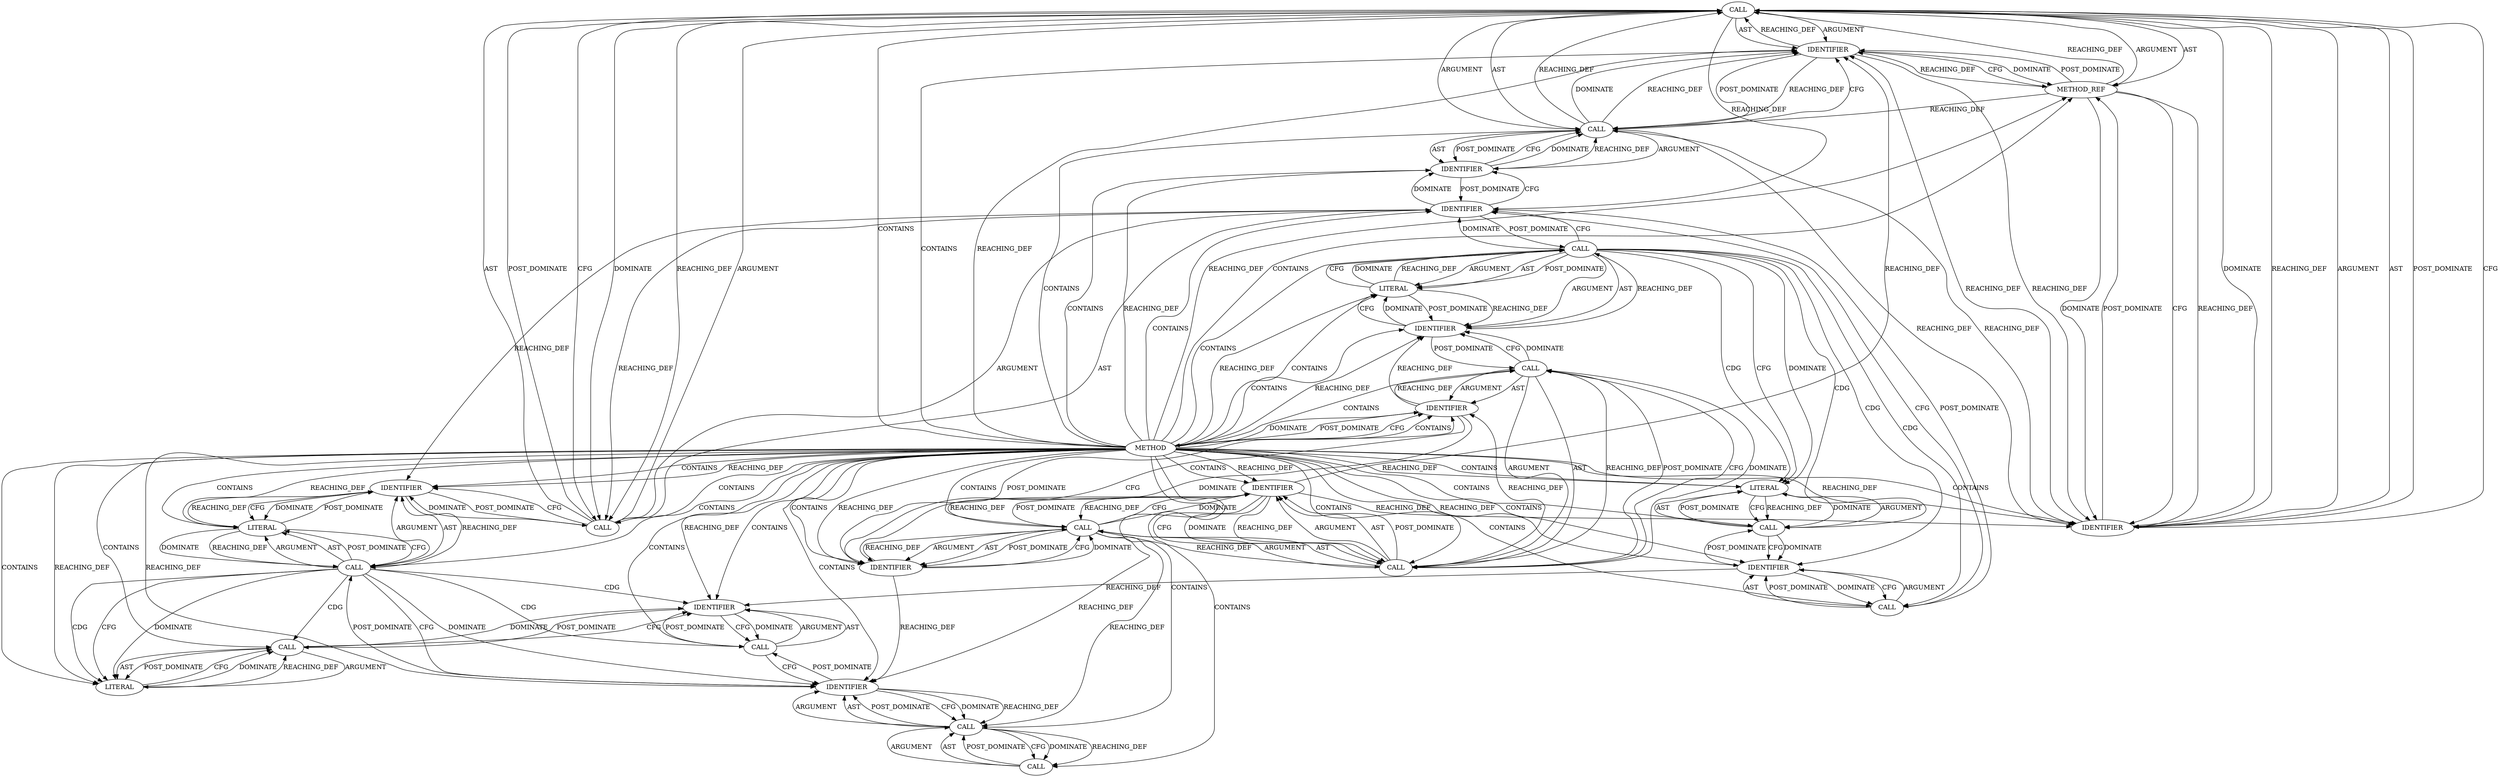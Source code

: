 digraph {
  30064771082[label=CALL ARGUMENT_INDEX="2" CODE="pthread_create(&a_thread, NULL, thread_function, NULL)" COLUMN_NUMBER="11" DISPATCH_TYPE="STATIC_DISPATCH" LINE_NUMBER="26" METHOD_FULL_NAME="pthread_create" NAME="pthread_create" ORDER="2" SIGNATURE="" TYPE_FULL_NAME="ANY"]
  68719476747[label=IDENTIFIER ARGUMENT_INDEX="1" CODE="EXIT_FAILURE" COLUMN_NUMBER="14" LINE_NUMBER="30" NAME="EXIT_FAILURE" ORDER="1" TYPE_FULL_NAME="ANY"]
  68719476739[label=IDENTIFIER ARGUMENT_INDEX="2" CODE="NULL" COLUMN_NUMBER="43" LINE_NUMBER="19" NAME="NULL" ORDER="2" TYPE_FULL_NAME="ANY"]
  68719476748[label=IDENTIFIER ARGUMENT_INDEX="1" CODE="work_mutex" COLUMN_NUMBER="25" LINE_NUMBER="33" NAME="work_mutex" ORDER="1" TYPE_FULL_NAME="pthread_mutex_t"]
  30064771088[label=CALL ARGUMENT_INDEX="1" CODE="&work_mutex" COLUMN_NUMBER="24" DISPATCH_TYPE="STATIC_DISPATCH" LINE_NUMBER="33" METHOD_FULL_NAME="<operator>.addressOf" NAME="<operator>.addressOf" ORDER="1" SIGNATURE="" TYPE_FULL_NAME="ANY"]
  90194313218[label=LITERAL ARGUMENT_INDEX="2" CODE="0" COLUMN_NUMBER="16" LINE_NUMBER="20" ORDER="2" TYPE_FULL_NAME="int"]
  30064771079[label=CALL ARGUMENT_INDEX="-1" CODE="perror(" COLUMN_NUMBER="9" DISPATCH_TYPE="STATIC_DISPATCH" LINE_NUMBER="22" METHOD_FULL_NAME="perror" NAME="perror" ORDER="1" SIGNATURE="" TYPE_FULL_NAME="ANY"]
  30064771075[label=CALL ARGUMENT_INDEX="-1" CODE="res = pthread_mutex_init(&work_mutex, NULL)" COLUMN_NUMBER="5" DISPATCH_TYPE="STATIC_DISPATCH" LINE_NUMBER="19" METHOD_FULL_NAME="<operator>.assignment" NAME="<operator>.assignment" ORDER="4" SIGNATURE="" TYPE_FULL_NAME="ANY"]
  30064771085[label=CALL ARGUMENT_INDEX="-1" CODE="perror(" COLUMN_NUMBER="9" DISPATCH_TYPE="STATIC_DISPATCH" LINE_NUMBER="29" METHOD_FULL_NAME="perror" NAME="perror" ORDER="1" SIGNATURE="" TYPE_FULL_NAME="ANY"]
  68719476744[label=IDENTIFIER ARGUMENT_INDEX="2" CODE="NULL" COLUMN_NUMBER="37" LINE_NUMBER="26" NAME="NULL" ORDER="2" TYPE_FULL_NAME="ANY"]
  68719476745[label=IDENTIFIER ARGUMENT_INDEX="4" CODE="NULL" COLUMN_NUMBER="60" LINE_NUMBER="26" NAME="NULL" ORDER="4" TYPE_FULL_NAME="ANY"]
  30064771083[label=CALL ARGUMENT_INDEX="1" CODE="&a_thread" COLUMN_NUMBER="26" DISPATCH_TYPE="STATIC_DISPATCH" LINE_NUMBER="26" METHOD_FULL_NAME="<operator>.addressOf" NAME="<operator>.addressOf" ORDER="1" SIGNATURE="" TYPE_FULL_NAME="ANY"]
  68719476746[label=IDENTIFIER ARGUMENT_INDEX="1" CODE="res" COLUMN_NUMBER="9" LINE_NUMBER="27" NAME="res" ORDER="1" TYPE_FULL_NAME="int"]
  68719476740[label=IDENTIFIER ARGUMENT_INDEX="1" CODE="res" COLUMN_NUMBER="9" LINE_NUMBER="20" NAME="res" ORDER="1" TYPE_FULL_NAME="int"]
  68719476742[label=IDENTIFIER ARGUMENT_INDEX="1" CODE="res" COLUMN_NUMBER="5" LINE_NUMBER="26" NAME="res" ORDER="1" TYPE_FULL_NAME="int"]
  30064771087[label=CALL ARGUMENT_INDEX="-1" CODE="pthread_mutex_lock(&work_mutex)" COLUMN_NUMBER="5" DISPATCH_TYPE="STATIC_DISPATCH" LINE_NUMBER="33" METHOD_FULL_NAME="pthread_mutex_lock" NAME="pthread_mutex_lock" ORDER="8" SIGNATURE="" TYPE_FULL_NAME="ANY"]
  90194313220[label=LITERAL ARGUMENT_INDEX="2" CODE="0" COLUMN_NUMBER="16" LINE_NUMBER="27" ORDER="2" TYPE_FULL_NAME="int"]
  30064771084[label=CALL ARGUMENT_INDEX="-1" CODE="res != 0" COLUMN_NUMBER="9" DISPATCH_TYPE="STATIC_DISPATCH" LINE_NUMBER="27" METHOD_FULL_NAME="<operator>.notEquals" NAME="<operator>.notEquals" ORDER="1" SIGNATURE="" TYPE_FULL_NAME="ANY"]
  90194313221[label=LITERAL ARGUMENT_INDEX="1" CODE="" COLUMN_NUMBER="16" LINE_NUMBER="29" ORDER="1" TYPE_FULL_NAME="char*"]
  30064771081[label=CALL ARGUMENT_INDEX="-1" CODE="res = pthread_create(&a_thread, NULL, thread_function, NULL)" COLUMN_NUMBER="5" DISPATCH_TYPE="STATIC_DISPATCH" LINE_NUMBER="26" METHOD_FULL_NAME="<operator>.assignment" NAME="<operator>.assignment" ORDER="6" SIGNATURE="" TYPE_FULL_NAME="ANY"]
  30064771086[label=CALL ARGUMENT_INDEX="-1" CODE="exit(EXIT_FAILURE)" COLUMN_NUMBER="9" DISPATCH_TYPE="STATIC_DISPATCH" LINE_NUMBER="30" METHOD_FULL_NAME="exit" NAME="exit" ORDER="2" SIGNATURE="" TYPE_FULL_NAME="ANY"]
  30064771076[label=CALL ARGUMENT_INDEX="2" CODE="pthread_mutex_init(&work_mutex, NULL)" COLUMN_NUMBER="11" DISPATCH_TYPE="STATIC_DISPATCH" LINE_NUMBER="19" METHOD_FULL_NAME="pthread_mutex_init" NAME="pthread_mutex_init" ORDER="2" SIGNATURE="" TYPE_FULL_NAME="ANY"]
  30064771078[label=CALL ARGUMENT_INDEX="-1" CODE="res != 0" COLUMN_NUMBER="9" DISPATCH_TYPE="STATIC_DISPATCH" LINE_NUMBER="20" METHOD_FULL_NAME="<operator>.notEquals" NAME="<operator>.notEquals" ORDER="1" SIGNATURE="" TYPE_FULL_NAME="ANY"]
  30064771077[label=CALL ARGUMENT_INDEX="1" CODE="&work_mutex" COLUMN_NUMBER="30" DISPATCH_TYPE="STATIC_DISPATCH" LINE_NUMBER="19" METHOD_FULL_NAME="<operator>.addressOf" NAME="<operator>.addressOf" ORDER="1" SIGNATURE="" TYPE_FULL_NAME="ANY"]
  124554051584[label=METHOD_REF ARGUMENT_INDEX="3" CODE="thread_function" COLUMN_NUMBER="43" LINE_NUMBER="26" METHOD_FULL_NAME="thread_function" ORDER="3" TYPE_FULL_NAME="void*"]
  68719476737[label=IDENTIFIER ARGUMENT_INDEX="1" CODE="res" COLUMN_NUMBER="5" LINE_NUMBER="19" NAME="res" ORDER="1" TYPE_FULL_NAME="int"]
  68719476738[label=IDENTIFIER ARGUMENT_INDEX="1" CODE="work_mutex" COLUMN_NUMBER="31" LINE_NUMBER="19" NAME="work_mutex" ORDER="1" TYPE_FULL_NAME="pthread_mutex_t"]
  111669149697[label=METHOD AST_PARENT_FULL_NAME="mutexex.c:<global>" AST_PARENT_TYPE="TYPE_DECL" CODE="int main()
{
    int res;
    pthread_t a_thread;
    void *thread_result;
    res = pthread_mutex_init(&work_mutex, NULL);
    if (res != 0)
    {
        perror("]
  68719476743[label=IDENTIFIER ARGUMENT_INDEX="1" CODE="a_thread" COLUMN_NUMBER="27" LINE_NUMBER="26" NAME="a_thread" ORDER="1" TYPE_FULL_NAME="pthread_t"]
  30064771080[label=CALL ARGUMENT_INDEX="-1" CODE="exit(EXIT_FAILURE)" COLUMN_NUMBER="9" DISPATCH_TYPE="STATIC_DISPATCH" LINE_NUMBER="23" METHOD_FULL_NAME="exit" NAME="exit" ORDER="2" SIGNATURE="" TYPE_FULL_NAME="ANY"]
  68719476741[label=IDENTIFIER ARGUMENT_INDEX="1" CODE="EXIT_FAILURE" COLUMN_NUMBER="14" LINE_NUMBER="23" NAME="EXIT_FAILURE" ORDER="1" TYPE_FULL_NAME="ANY"]
  90194313219[label=LITERAL ARGUMENT_INDEX="1" CODE="" COLUMN_NUMBER="16" LINE_NUMBER="22" ORDER="1" TYPE_FULL_NAME="char*"]
  30064771075 -> 68719476737 [label=ARGUMENT ]
  30064771075 -> 30064771076 [label=ARGUMENT ]
  30064771075 -> 68719476737 [label=AST ]
  30064771075 -> 30064771076 [label=AST ]
  30064771075 -> 68719476740 [label=CFG ]
  30064771075 -> 68719476740 [label=DOMINATE ]
  30064771075 -> 30064771076 [label=POST_DOMINATE ]
  30064771076 -> 30064771077 [label=ARGUMENT ]
  30064771076 -> 68719476739 [label=ARGUMENT ]
  30064771076 -> 30064771077 [label=AST ]
  30064771076 -> 68719476739 [label=AST ]
  30064771076 -> 30064771075 [label=CFG ]
  30064771076 -> 30064771075 [label=DOMINATE ]
  30064771076 -> 68719476739 [label=POST_DOMINATE ]
  30064771076 -> 68719476737 [label=REACHING_DEF property="pthread_mutex_init(&work_mutex, NULL)"]
  30064771076 -> 30064771075 [label=REACHING_DEF property="pthread_mutex_init(&work_mutex, NULL)"]
  30064771077 -> 68719476738 [label=ARGUMENT ]
  30064771077 -> 68719476738 [label=AST ]
  30064771077 -> 68719476739 [label=CFG ]
  30064771077 -> 68719476739 [label=DOMINATE ]
  30064771077 -> 68719476738 [label=POST_DOMINATE ]
  30064771077 -> 68719476739 [label=REACHING_DEF property="&work_mutex"]
  30064771077 -> 30064771076 [label=REACHING_DEF property="&work_mutex"]
  30064771077 -> 68719476748 [label=REACHING_DEF property="&work_mutex"]
  30064771077 -> 30064771088 [label=REACHING_DEF property="&work_mutex"]
  30064771078 -> 68719476740 [label=ARGUMENT ]
  30064771078 -> 90194313218 [label=ARGUMENT ]
  30064771078 -> 68719476740 [label=AST ]
  30064771078 -> 90194313218 [label=AST ]
  30064771078 -> 30064771080 [label=CDG ]
  30064771078 -> 30064771079 [label=CDG ]
  30064771078 -> 90194313219 [label=CDG ]
  30064771078 -> 68719476741 [label=CDG ]
  30064771078 -> 90194313219 [label=CFG ]
  30064771078 -> 68719476742 [label=CFG ]
  30064771078 -> 68719476742 [label=DOMINATE ]
  30064771078 -> 90194313219 [label=DOMINATE ]
  30064771078 -> 90194313218 [label=POST_DOMINATE ]
  30064771079 -> 90194313219 [label=ARGUMENT ]
  30064771079 -> 90194313219 [label=AST ]
  30064771079 -> 68719476741 [label=CFG ]
  30064771079 -> 68719476741 [label=DOMINATE ]
  30064771079 -> 90194313219 [label=POST_DOMINATE ]
  30064771080 -> 68719476741 [label=ARGUMENT ]
  30064771080 -> 68719476741 [label=AST ]
  30064771080 -> 68719476742 [label=CFG ]
  30064771080 -> 68719476741 [label=POST_DOMINATE ]
  30064771081 -> 68719476742 [label=ARGUMENT ]
  30064771081 -> 30064771082 [label=ARGUMENT ]
  30064771081 -> 68719476742 [label=AST ]
  30064771081 -> 30064771082 [label=AST ]
  30064771081 -> 68719476746 [label=CFG ]
  30064771081 -> 68719476746 [label=DOMINATE ]
  30064771081 -> 30064771082 [label=POST_DOMINATE ]
  30064771082 -> 30064771083 [label=ARGUMENT ]
  30064771082 -> 68719476744 [label=ARGUMENT ]
  30064771082 -> 124554051584 [label=ARGUMENT ]
  30064771082 -> 68719476745 [label=ARGUMENT ]
  30064771082 -> 30064771083 [label=AST ]
  30064771082 -> 68719476744 [label=AST ]
  30064771082 -> 124554051584 [label=AST ]
  30064771082 -> 68719476745 [label=AST ]
  30064771082 -> 30064771081 [label=CFG ]
  30064771082 -> 30064771081 [label=DOMINATE ]
  30064771082 -> 68719476745 [label=POST_DOMINATE ]
  30064771082 -> 68719476742 [label=REACHING_DEF property="pthread_create(&a_thread, NULL, thread_function, NULL)"]
  30064771082 -> 30064771081 [label=REACHING_DEF property="pthread_create(&a_thread, NULL, thread_function, NULL)"]
  30064771083 -> 68719476743 [label=ARGUMENT ]
  30064771083 -> 68719476743 [label=AST ]
  30064771083 -> 68719476744 [label=CFG ]
  30064771083 -> 68719476744 [label=DOMINATE ]
  30064771083 -> 68719476743 [label=POST_DOMINATE ]
  30064771083 -> 68719476744 [label=REACHING_DEF property="&a_thread"]
  30064771083 -> 68719476745 [label=REACHING_DEF property="&a_thread"]
  30064771083 -> 30064771082 [label=REACHING_DEF property="&a_thread"]
  30064771084 -> 68719476746 [label=ARGUMENT ]
  30064771084 -> 90194313220 [label=ARGUMENT ]
  30064771084 -> 68719476746 [label=AST ]
  30064771084 -> 90194313220 [label=AST ]
  30064771084 -> 30064771086 [label=CDG ]
  30064771084 -> 30064771085 [label=CDG ]
  30064771084 -> 90194313221 [label=CDG ]
  30064771084 -> 68719476747 [label=CDG ]
  30064771084 -> 90194313221 [label=CFG ]
  30064771084 -> 68719476748 [label=CFG ]
  30064771084 -> 68719476748 [label=DOMINATE ]
  30064771084 -> 90194313221 [label=DOMINATE ]
  30064771084 -> 90194313220 [label=POST_DOMINATE ]
  30064771085 -> 90194313221 [label=ARGUMENT ]
  30064771085 -> 90194313221 [label=AST ]
  30064771085 -> 68719476747 [label=CFG ]
  30064771085 -> 68719476747 [label=DOMINATE ]
  30064771085 -> 90194313221 [label=POST_DOMINATE ]
  30064771086 -> 68719476747 [label=ARGUMENT ]
  30064771086 -> 68719476747 [label=AST ]
  30064771086 -> 68719476748 [label=CFG ]
  30064771086 -> 68719476747 [label=POST_DOMINATE ]
  30064771087 -> 30064771088 [label=ARGUMENT ]
  30064771087 -> 30064771088 [label=AST ]
  30064771087 -> 30064771088 [label=POST_DOMINATE ]
  30064771088 -> 68719476748 [label=ARGUMENT ]
  30064771088 -> 68719476748 [label=AST ]
  30064771088 -> 30064771087 [label=CFG ]
  30064771088 -> 30064771087 [label=DOMINATE ]
  30064771088 -> 68719476748 [label=POST_DOMINATE ]
  30064771088 -> 30064771087 [label=REACHING_DEF property="&work_mutex"]
  68719476737 -> 68719476738 [label=CFG ]
  68719476737 -> 68719476738 [label=DOMINATE ]
  68719476737 -> 111669149697 [label=POST_DOMINATE ]
  68719476737 -> 30064771075 [label=REACHING_DEF property="res"]
  68719476737 -> 68719476740 [label=REACHING_DEF property="res"]
  68719476738 -> 30064771077 [label=CFG ]
  68719476738 -> 30064771077 [label=DOMINATE ]
  68719476738 -> 68719476737 [label=POST_DOMINATE ]
  68719476738 -> 68719476748 [label=REACHING_DEF property="work_mutex"]
  68719476738 -> 30064771077 [label=REACHING_DEF property="work_mutex"]
  68719476739 -> 30064771076 [label=CFG ]
  68719476739 -> 30064771076 [label=DOMINATE ]
  68719476739 -> 30064771077 [label=POST_DOMINATE ]
  68719476739 -> 30064771077 [label=REACHING_DEF property="NULL"]
  68719476739 -> 30064771076 [label=REACHING_DEF property="NULL"]
  68719476739 -> 68719476744 [label=REACHING_DEF property="NULL"]
  68719476739 -> 68719476745 [label=REACHING_DEF property="NULL"]
  68719476740 -> 90194313218 [label=CFG ]
  68719476740 -> 90194313218 [label=DOMINATE ]
  68719476740 -> 30064771075 [label=POST_DOMINATE ]
  68719476740 -> 30064771078 [label=REACHING_DEF property="res"]
  68719476741 -> 30064771080 [label=CFG ]
  68719476741 -> 30064771080 [label=DOMINATE ]
  68719476741 -> 30064771079 [label=POST_DOMINATE ]
  68719476741 -> 68719476747 [label=REACHING_DEF property="EXIT_FAILURE"]
  68719476742 -> 68719476743 [label=CFG ]
  68719476742 -> 68719476743 [label=DOMINATE ]
  68719476742 -> 30064771078 [label=POST_DOMINATE ]
  68719476742 -> 30064771080 [label=POST_DOMINATE ]
  68719476742 -> 68719476746 [label=REACHING_DEF property="res"]
  68719476742 -> 30064771081 [label=REACHING_DEF property="res"]
  68719476743 -> 30064771083 [label=CFG ]
  68719476743 -> 30064771083 [label=DOMINATE ]
  68719476743 -> 68719476742 [label=POST_DOMINATE ]
  68719476743 -> 30064771083 [label=REACHING_DEF property="a_thread"]
  68719476744 -> 124554051584 [label=CFG ]
  68719476744 -> 124554051584 [label=DOMINATE ]
  68719476744 -> 30064771083 [label=POST_DOMINATE ]
  68719476744 -> 30064771083 [label=REACHING_DEF property="NULL"]
  68719476744 -> 68719476745 [label=REACHING_DEF property="NULL"]
  68719476744 -> 30064771082 [label=REACHING_DEF property="NULL"]
  68719476745 -> 30064771082 [label=CFG ]
  68719476745 -> 30064771082 [label=DOMINATE ]
  68719476745 -> 124554051584 [label=POST_DOMINATE ]
  68719476745 -> 30064771083 [label=REACHING_DEF property="NULL"]
  68719476745 -> 68719476744 [label=REACHING_DEF property="NULL"]
  68719476745 -> 30064771082 [label=REACHING_DEF property="NULL"]
  68719476746 -> 90194313220 [label=CFG ]
  68719476746 -> 90194313220 [label=DOMINATE ]
  68719476746 -> 30064771081 [label=POST_DOMINATE ]
  68719476746 -> 30064771084 [label=REACHING_DEF property="res"]
  68719476747 -> 30064771086 [label=CFG ]
  68719476747 -> 30064771086 [label=DOMINATE ]
  68719476747 -> 30064771085 [label=POST_DOMINATE ]
  68719476748 -> 30064771088 [label=CFG ]
  68719476748 -> 30064771088 [label=DOMINATE ]
  68719476748 -> 30064771084 [label=POST_DOMINATE ]
  68719476748 -> 30064771086 [label=POST_DOMINATE ]
  68719476748 -> 30064771088 [label=REACHING_DEF property="work_mutex"]
  90194313218 -> 30064771078 [label=CFG ]
  90194313218 -> 30064771078 [label=DOMINATE ]
  90194313218 -> 68719476740 [label=POST_DOMINATE ]
  90194313218 -> 68719476740 [label=REACHING_DEF property="0"]
  90194313218 -> 30064771078 [label=REACHING_DEF property="0"]
  90194313219 -> 30064771079 [label=CFG ]
  90194313219 -> 30064771079 [label=DOMINATE ]
  90194313219 -> 30064771079 [label=REACHING_DEF property="\"mutex initializatioin failp\\n\""]
  90194313220 -> 30064771084 [label=CFG ]
  90194313220 -> 30064771084 [label=DOMINATE ]
  90194313220 -> 68719476746 [label=POST_DOMINATE ]
  90194313220 -> 68719476746 [label=REACHING_DEF property="0"]
  90194313220 -> 30064771084 [label=REACHING_DEF property="0"]
  90194313221 -> 30064771085 [label=CFG ]
  90194313221 -> 30064771085 [label=DOMINATE ]
  90194313221 -> 30064771085 [label=REACHING_DEF property="\"thread creation failed\\n\""]
  111669149697 -> 68719476737 [label=CFG ]
  111669149697 -> 30064771075 [label=CONTAINS ]
  111669149697 -> 30064771081 [label=CONTAINS ]
  111669149697 -> 30064771087 [label=CONTAINS ]
  111669149697 -> 68719476737 [label=CONTAINS ]
  111669149697 -> 30064771076 [label=CONTAINS ]
  111669149697 -> 30064771078 [label=CONTAINS ]
  111669149697 -> 68719476742 [label=CONTAINS ]
  111669149697 -> 30064771082 [label=CONTAINS ]
  111669149697 -> 30064771084 [label=CONTAINS ]
  111669149697 -> 30064771088 [label=CONTAINS ]
  111669149697 -> 30064771077 [label=CONTAINS ]
  111669149697 -> 68719476739 [label=CONTAINS ]
  111669149697 -> 68719476740 [label=CONTAINS ]
  111669149697 -> 90194313218 [label=CONTAINS ]
  111669149697 -> 30064771079 [label=CONTAINS ]
  111669149697 -> 30064771080 [label=CONTAINS ]
  111669149697 -> 30064771083 [label=CONTAINS ]
  111669149697 -> 68719476744 [label=CONTAINS ]
  111669149697 -> 124554051584 [label=CONTAINS ]
  111669149697 -> 68719476745 [label=CONTAINS ]
  111669149697 -> 68719476746 [label=CONTAINS ]
  111669149697 -> 90194313220 [label=CONTAINS ]
  111669149697 -> 30064771085 [label=CONTAINS ]
  111669149697 -> 30064771086 [label=CONTAINS ]
  111669149697 -> 68719476748 [label=CONTAINS ]
  111669149697 -> 68719476738 [label=CONTAINS ]
  111669149697 -> 90194313219 [label=CONTAINS ]
  111669149697 -> 68719476741 [label=CONTAINS ]
  111669149697 -> 68719476743 [label=CONTAINS ]
  111669149697 -> 90194313221 [label=CONTAINS ]
  111669149697 -> 68719476747 [label=CONTAINS ]
  111669149697 -> 68719476737 [label=DOMINATE ]
  111669149697 -> 68719476738 [label=REACHING_DEF property=""]
  111669149697 -> 68719476747 [label=REACHING_DEF property=""]
  111669149697 -> 68719476740 [label=REACHING_DEF property=""]
  111669149697 -> 90194313218 [label=REACHING_DEF property=""]
  111669149697 -> 68719476741 [label=REACHING_DEF property=""]
  111669149697 -> 68719476745 [label=REACHING_DEF property=""]
  111669149697 -> 68719476739 [label=REACHING_DEF property=""]
  111669149697 -> 90194313219 [label=REACHING_DEF property=""]
  111669149697 -> 68719476746 [label=REACHING_DEF property=""]
  111669149697 -> 68719476743 [label=REACHING_DEF property=""]
  111669149697 -> 90194313220 [label=REACHING_DEF property=""]
  111669149697 -> 68719476748 [label=REACHING_DEF property=""]
  111669149697 -> 124554051584 [label=REACHING_DEF property=""]
  111669149697 -> 68719476744 [label=REACHING_DEF property=""]
  111669149697 -> 90194313221 [label=REACHING_DEF property=""]
  124554051584 -> 68719476745 [label=CFG ]
  124554051584 -> 68719476745 [label=DOMINATE ]
  124554051584 -> 68719476744 [label=POST_DOMINATE ]
  124554051584 -> 30064771083 [label=REACHING_DEF property="thread_function"]
  124554051584 -> 68719476744 [label=REACHING_DEF property="thread_function"]
  124554051584 -> 68719476745 [label=REACHING_DEF property="thread_function"]
  124554051584 -> 30064771082 [label=REACHING_DEF property="thread_function"]
}
